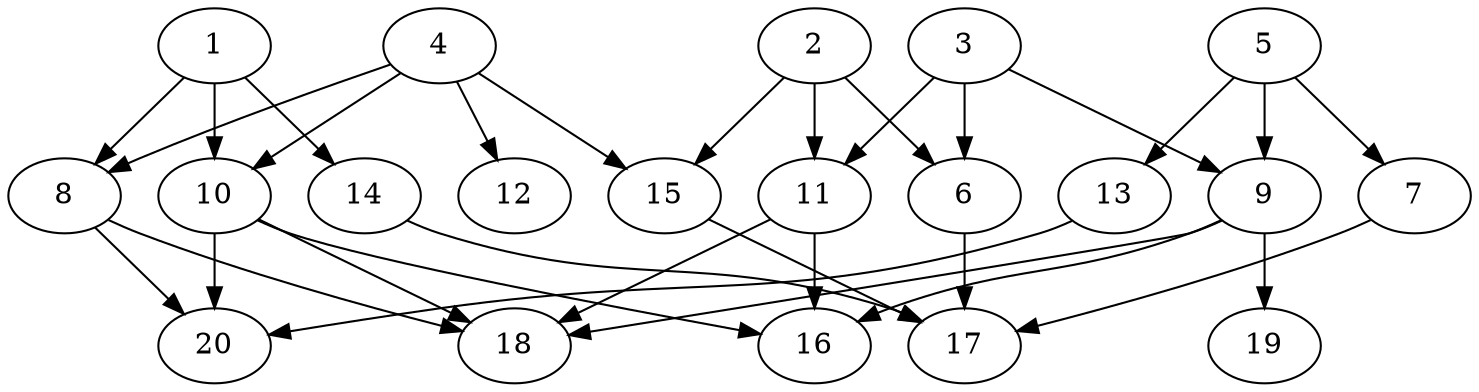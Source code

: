 // DAG automatically generated by daggen at Sat Jul 27 15:38:39 2019
// ./daggen --dot -n 20 --ccr 0.5 --fat 0.7 --regular 0.5 --density 0.4 --mindata 5242880 --maxdata 52428800 
digraph G {
  1 [size="89733120", alpha="0.19", expect_size="44866560"] 
  1 -> 8 [size ="44866560"]
  1 -> 10 [size ="44866560"]
  1 -> 14 [size ="44866560"]
  2 [size="87203840", alpha="0.07", expect_size="43601920"] 
  2 -> 6 [size ="43601920"]
  2 -> 11 [size ="43601920"]
  2 -> 15 [size ="43601920"]
  3 [size="60211200", alpha="0.15", expect_size="30105600"] 
  3 -> 6 [size ="30105600"]
  3 -> 9 [size ="30105600"]
  3 -> 11 [size ="30105600"]
  4 [size="92835840", alpha="0.08", expect_size="46417920"] 
  4 -> 8 [size ="46417920"]
  4 -> 10 [size ="46417920"]
  4 -> 12 [size ="46417920"]
  4 -> 15 [size ="46417920"]
  5 [size="72011776", alpha="0.02", expect_size="36005888"] 
  5 -> 7 [size ="36005888"]
  5 -> 9 [size ="36005888"]
  5 -> 13 [size ="36005888"]
  6 [size="94875648", alpha="0.00", expect_size="47437824"] 
  6 -> 17 [size ="47437824"]
  7 [size="42915840", alpha="0.06", expect_size="21457920"] 
  7 -> 17 [size ="21457920"]
  8 [size="71725056", alpha="0.08", expect_size="35862528"] 
  8 -> 18 [size ="35862528"]
  8 -> 20 [size ="35862528"]
  9 [size="56795136", alpha="0.06", expect_size="28397568"] 
  9 -> 16 [size ="28397568"]
  9 -> 18 [size ="28397568"]
  9 -> 19 [size ="28397568"]
  10 [size="56346624", alpha="0.03", expect_size="28173312"] 
  10 -> 16 [size ="28173312"]
  10 -> 18 [size ="28173312"]
  10 -> 20 [size ="28173312"]
  11 [size="12988416", alpha="0.10", expect_size="6494208"] 
  11 -> 16 [size ="6494208"]
  11 -> 18 [size ="6494208"]
  12 [size="102195200", alpha="0.09", expect_size="51097600"] 
  13 [size="41447424", alpha="0.02", expect_size="20723712"] 
  13 -> 20 [size ="20723712"]
  14 [size="19832832", alpha="0.16", expect_size="9916416"] 
  14 -> 17 [size ="9916416"]
  15 [size="56950784", alpha="0.08", expect_size="28475392"] 
  15 -> 17 [size ="28475392"]
  16 [size="65402880", alpha="0.01", expect_size="32701440"] 
  17 [size="66306048", alpha="0.09", expect_size="33153024"] 
  18 [size="95963136", alpha="0.00", expect_size="47981568"] 
  19 [size="40671232", alpha="0.02", expect_size="20335616"] 
  20 [size="71284736", alpha="0.06", expect_size="35642368"] 
}
